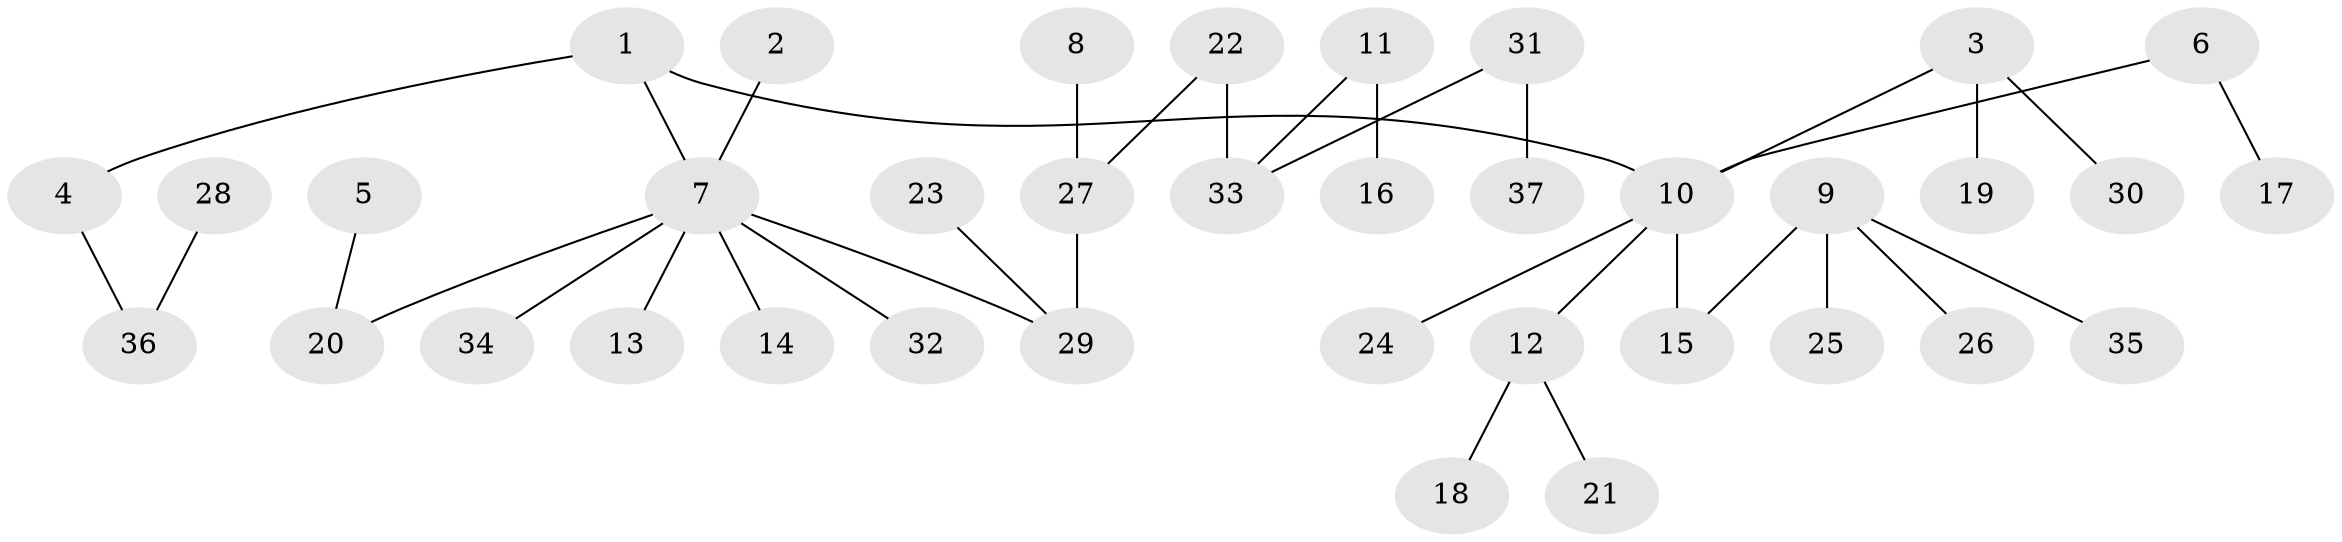 // original degree distribution, {9: 0.0136986301369863, 4: 0.0410958904109589, 3: 0.1095890410958904, 1: 0.5205479452054794, 8: 0.0136986301369863, 5: 0.0410958904109589, 2: 0.2602739726027397}
// Generated by graph-tools (version 1.1) at 2025/37/03/04/25 23:37:20]
// undirected, 37 vertices, 36 edges
graph export_dot {
  node [color=gray90,style=filled];
  1;
  2;
  3;
  4;
  5;
  6;
  7;
  8;
  9;
  10;
  11;
  12;
  13;
  14;
  15;
  16;
  17;
  18;
  19;
  20;
  21;
  22;
  23;
  24;
  25;
  26;
  27;
  28;
  29;
  30;
  31;
  32;
  33;
  34;
  35;
  36;
  37;
  1 -- 4 [weight=1.0];
  1 -- 7 [weight=1.0];
  1 -- 10 [weight=1.0];
  2 -- 7 [weight=1.0];
  3 -- 10 [weight=1.0];
  3 -- 19 [weight=1.0];
  3 -- 30 [weight=1.0];
  4 -- 36 [weight=1.0];
  5 -- 20 [weight=1.0];
  6 -- 10 [weight=1.0];
  6 -- 17 [weight=1.0];
  7 -- 13 [weight=1.0];
  7 -- 14 [weight=1.0];
  7 -- 20 [weight=1.0];
  7 -- 29 [weight=1.0];
  7 -- 32 [weight=1.0];
  7 -- 34 [weight=1.0];
  8 -- 27 [weight=1.0];
  9 -- 15 [weight=1.0];
  9 -- 25 [weight=1.0];
  9 -- 26 [weight=1.0];
  9 -- 35 [weight=1.0];
  10 -- 12 [weight=1.0];
  10 -- 15 [weight=1.0];
  10 -- 24 [weight=1.0];
  11 -- 16 [weight=1.0];
  11 -- 33 [weight=1.0];
  12 -- 18 [weight=1.0];
  12 -- 21 [weight=1.0];
  22 -- 27 [weight=1.0];
  22 -- 33 [weight=1.0];
  23 -- 29 [weight=1.0];
  27 -- 29 [weight=1.0];
  28 -- 36 [weight=1.0];
  31 -- 33 [weight=1.0];
  31 -- 37 [weight=1.0];
}
